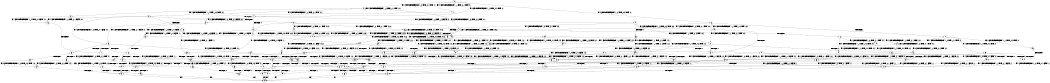 digraph BCG {
size = "7, 10.5";
center = TRUE;
node [shape = circle];
0 [peripheries = 2];
0 -> 1 [label = "EX !0 !ATOMIC_EXCH_BRANCH (1, +1, TRUE, +0, 2, TRUE) !:0:"];
0 -> 2 [label = "EX !1 !ATOMIC_EXCH_BRANCH (1, +0, TRUE, +0, 1, TRUE) !:0:"];
0 -> 3 [label = "EX !2 !ATOMIC_EXCH_BRANCH (1, +0, TRUE, +0, 3, TRUE) !:0:"];
0 -> 4 [label = "EX !0 !ATOMIC_EXCH_BRANCH (1, +1, TRUE, +0, 2, TRUE) !:0:"];
1 -> 5 [label = "TERMINATE !0"];
2 -> 6 [label = "EX !0 !ATOMIC_EXCH_BRANCH (1, +1, TRUE, +0, 2, TRUE) !:0:1:"];
2 -> 7 [label = "EX !2 !ATOMIC_EXCH_BRANCH (1, +0, TRUE, +0, 3, TRUE) !:0:1:"];
2 -> 8 [label = "EX !0 !ATOMIC_EXCH_BRANCH (1, +1, TRUE, +0, 2, TRUE) !:0:1:"];
2 -> 2 [label = "EX !1 !ATOMIC_EXCH_BRANCH (1, +0, TRUE, +0, 1, TRUE) !:0:1:"];
3 -> 9 [label = "EX !0 !ATOMIC_EXCH_BRANCH (1, +1, TRUE, +0, 2, TRUE) !:0:2:"];
3 -> 10 [label = "TERMINATE !2"];
3 -> 7 [label = "EX !1 !ATOMIC_EXCH_BRANCH (1, +0, TRUE, +0, 1, TRUE) !:0:2:"];
3 -> 11 [label = "EX !0 !ATOMIC_EXCH_BRANCH (1, +1, TRUE, +0, 2, TRUE) !:0:2:"];
4 -> 5 [label = "TERMINATE !0"];
4 -> 12 [label = "TERMINATE !0"];
4 -> 13 [label = "EX !1 !ATOMIC_EXCH_BRANCH (1, +0, TRUE, +0, 1, FALSE) !:0:"];
4 -> 14 [label = "EX !2 !ATOMIC_EXCH_BRANCH (1, +0, TRUE, +0, 3, FALSE) !:0:"];
5 -> 15 [label = "EX !1 !ATOMIC_EXCH_BRANCH (1, +0, TRUE, +0, 1, FALSE) !:1:"];
6 -> 16 [label = "EX !1 !ATOMIC_EXCH_BRANCH (1, +0, TRUE, +0, 1, FALSE) !:0:1:"];
7 -> 17 [label = "EX !0 !ATOMIC_EXCH_BRANCH (1, +1, TRUE, +0, 2, TRUE) !:0:1:2:"];
7 -> 18 [label = "TERMINATE !2"];
7 -> 19 [label = "EX !0 !ATOMIC_EXCH_BRANCH (1, +1, TRUE, +0, 2, TRUE) !:0:1:2:"];
7 -> 7 [label = "EX !1 !ATOMIC_EXCH_BRANCH (1, +0, TRUE, +0, 1, TRUE) !:0:1:2:"];
8 -> 16 [label = "EX !1 !ATOMIC_EXCH_BRANCH (1, +0, TRUE, +0, 1, FALSE) !:0:1:"];
8 -> 20 [label = "TERMINATE !0"];
8 -> 21 [label = "EX !2 !ATOMIC_EXCH_BRANCH (1, +0, TRUE, +0, 3, FALSE) !:0:1:"];
8 -> 13 [label = "EX !1 !ATOMIC_EXCH_BRANCH (1, +0, TRUE, +0, 1, FALSE) !:0:1:"];
9 -> 22 [label = "TERMINATE !0"];
10 -> 23 [label = "EX !0 !ATOMIC_EXCH_BRANCH (1, +1, TRUE, +0, 2, TRUE) !:0:"];
10 -> 24 [label = "EX !1 !ATOMIC_EXCH_BRANCH (1, +0, TRUE, +0, 1, TRUE) !:0:"];
10 -> 25 [label = "EX !0 !ATOMIC_EXCH_BRANCH (1, +1, TRUE, +0, 2, TRUE) !:0:"];
11 -> 22 [label = "TERMINATE !0"];
11 -> 26 [label = "TERMINATE !2"];
11 -> 27 [label = "TERMINATE !0"];
11 -> 28 [label = "EX !1 !ATOMIC_EXCH_BRANCH (1, +0, TRUE, +0, 1, FALSE) !:0:2:"];
12 -> 15 [label = "EX !1 !ATOMIC_EXCH_BRANCH (1, +0, TRUE, +0, 1, FALSE) !:1:"];
12 -> 29 [label = "EX !2 !ATOMIC_EXCH_BRANCH (1, +0, TRUE, +0, 3, FALSE) !:1:"];
12 -> 30 [label = "EX !1 !ATOMIC_EXCH_BRANCH (1, +0, TRUE, +0, 1, FALSE) !:1:"];
13 -> 31 [label = "TERMINATE !0"];
13 -> 32 [label = "TERMINATE !1"];
13 -> 33 [label = "TERMINATE !0"];
13 -> 34 [label = "EX !2 !ATOMIC_EXCH_BRANCH (1, +0, TRUE, +0, 3, TRUE) !:0:1:"];
14 -> 9 [label = "EX !2 !ATOMIC_EXCH_BRANCH (1, +1, TRUE, +0, 3, TRUE) !:0:2:"];
14 -> 35 [label = "TERMINATE !0"];
14 -> 36 [label = "EX !1 !ATOMIC_EXCH_BRANCH (1, +0, TRUE, +0, 1, TRUE) !:0:2:"];
14 -> 11 [label = "EX !2 !ATOMIC_EXCH_BRANCH (1, +1, TRUE, +0, 3, TRUE) !:0:2:"];
15 -> 37 [label = "TERMINATE !1"];
16 -> 31 [label = "TERMINATE !0"];
17 -> 38 [label = "EX !1 !ATOMIC_EXCH_BRANCH (1, +0, TRUE, +0, 1, FALSE) !:0:1:2:"];
18 -> 39 [label = "EX !1 !ATOMIC_EXCH_BRANCH (1, +0, TRUE, +0, 1, TRUE) !:0:1:"];
18 -> 40 [label = "EX !0 !ATOMIC_EXCH_BRANCH (1, +1, TRUE, +0, 2, TRUE) !:0:1:"];
18 -> 24 [label = "EX !1 !ATOMIC_EXCH_BRANCH (1, +0, TRUE, +0, 1, TRUE) !:0:1:"];
19 -> 38 [label = "EX !1 !ATOMIC_EXCH_BRANCH (1, +0, TRUE, +0, 1, FALSE) !:0:1:2:"];
19 -> 41 [label = "TERMINATE !2"];
19 -> 42 [label = "TERMINATE !0"];
19 -> 28 [label = "EX !1 !ATOMIC_EXCH_BRANCH (1, +0, TRUE, +0, 1, FALSE) !:0:1:2:"];
20 -> 15 [label = "EX !1 !ATOMIC_EXCH_BRANCH (1, +0, TRUE, +0, 1, FALSE) !:1:"];
20 -> 43 [label = "EX !2 !ATOMIC_EXCH_BRANCH (1, +0, TRUE, +0, 3, FALSE) !:1:"];
20 -> 30 [label = "EX !1 !ATOMIC_EXCH_BRANCH (1, +0, TRUE, +0, 1, FALSE) !:1:"];
21 -> 44 [label = "EX !1 !ATOMIC_EXCH_BRANCH (1, +0, TRUE, +0, 1, TRUE) !:0:1:2:"];
21 -> 45 [label = "TERMINATE !0"];
21 -> 19 [label = "EX !2 !ATOMIC_EXCH_BRANCH (1, +1, TRUE, +0, 3, TRUE) !:0:1:2:"];
21 -> 36 [label = "EX !1 !ATOMIC_EXCH_BRANCH (1, +0, TRUE, +0, 1, TRUE) !:0:1:2:"];
22 -> 46 [label = "EX !1 !ATOMIC_EXCH_BRANCH (1, +0, TRUE, +0, 1, FALSE) !:1:2:"];
23 -> 47 [label = "TERMINATE !0"];
24 -> 48 [label = "EX !0 !ATOMIC_EXCH_BRANCH (1, +1, TRUE, +0, 2, TRUE) !:0:1:"];
24 -> 40 [label = "EX !0 !ATOMIC_EXCH_BRANCH (1, +1, TRUE, +0, 2, TRUE) !:0:1:"];
24 -> 24 [label = "EX !1 !ATOMIC_EXCH_BRANCH (1, +0, TRUE, +0, 1, TRUE) !:0:1:"];
25 -> 47 [label = "TERMINATE !0"];
25 -> 49 [label = "TERMINATE !0"];
25 -> 50 [label = "EX !1 !ATOMIC_EXCH_BRANCH (1, +0, TRUE, +0, 1, FALSE) !:0:"];
26 -> 47 [label = "TERMINATE !0"];
26 -> 49 [label = "TERMINATE !0"];
26 -> 50 [label = "EX !1 !ATOMIC_EXCH_BRANCH (1, +0, TRUE, +0, 1, FALSE) !:0:"];
27 -> 46 [label = "EX !1 !ATOMIC_EXCH_BRANCH (1, +0, TRUE, +0, 1, FALSE) !:1:2:"];
27 -> 51 [label = "TERMINATE !2"];
27 -> 52 [label = "EX !1 !ATOMIC_EXCH_BRANCH (1, +0, TRUE, +0, 1, FALSE) !:1:2:"];
28 -> 53 [label = "TERMINATE !0"];
28 -> 54 [label = "TERMINATE !1"];
28 -> 55 [label = "TERMINATE !2"];
28 -> 56 [label = "TERMINATE !0"];
29 -> 57 [label = "EX !2 !ATOMIC_EXCH_BRANCH (1, +1, TRUE, +0, 3, TRUE) !:1:2:"];
29 -> 58 [label = "EX !1 !ATOMIC_EXCH_BRANCH (1, +0, TRUE, +0, 1, TRUE) !:1:2:"];
29 -> 59 [label = "EX !2 !ATOMIC_EXCH_BRANCH (1, +1, TRUE, +0, 3, TRUE) !:1:2:"];
30 -> 37 [label = "TERMINATE !1"];
30 -> 60 [label = "TERMINATE !1"];
30 -> 61 [label = "EX !2 !ATOMIC_EXCH_BRANCH (1, +0, TRUE, +0, 3, TRUE) !:1:"];
31 -> 37 [label = "TERMINATE !1"];
32 -> 62 [label = "TERMINATE !0"];
32 -> 63 [label = "TERMINATE !0"];
32 -> 64 [label = "EX !2 !ATOMIC_EXCH_BRANCH (1, +0, TRUE, +0, 3, TRUE) !:0:"];
33 -> 37 [label = "TERMINATE !1"];
33 -> 60 [label = "TERMINATE !1"];
33 -> 61 [label = "EX !2 !ATOMIC_EXCH_BRANCH (1, +0, TRUE, +0, 3, TRUE) !:1:"];
34 -> 53 [label = "TERMINATE !0"];
34 -> 54 [label = "TERMINATE !1"];
34 -> 55 [label = "TERMINATE !2"];
34 -> 56 [label = "TERMINATE !0"];
35 -> 57 [label = "EX !2 !ATOMIC_EXCH_BRANCH (1, +1, TRUE, +0, 3, TRUE) !:1:2:"];
35 -> 58 [label = "EX !1 !ATOMIC_EXCH_BRANCH (1, +0, TRUE, +0, 1, TRUE) !:1:2:"];
35 -> 59 [label = "EX !2 !ATOMIC_EXCH_BRANCH (1, +1, TRUE, +0, 3, TRUE) !:1:2:"];
36 -> 17 [label = "EX !2 !ATOMIC_EXCH_BRANCH (1, +1, TRUE, +0, 3, TRUE) !:0:1:2:"];
36 -> 45 [label = "TERMINATE !0"];
36 -> 19 [label = "EX !2 !ATOMIC_EXCH_BRANCH (1, +1, TRUE, +0, 3, TRUE) !:0:1:2:"];
36 -> 36 [label = "EX !1 !ATOMIC_EXCH_BRANCH (1, +0, TRUE, +0, 1, TRUE) !:0:1:2:"];
37 -> 65 [label = "EX !2 !ATOMIC_EXCH_BRANCH (1, +0, TRUE, +0, 3, TRUE) !:2:"];
38 -> 53 [label = "TERMINATE !0"];
39 -> 48 [label = "EX !0 !ATOMIC_EXCH_BRANCH (1, +1, TRUE, +0, 2, TRUE) !:0:1:"];
40 -> 66 [label = "EX !1 !ATOMIC_EXCH_BRANCH (1, +0, TRUE, +0, 1, FALSE) !:0:1:"];
40 -> 67 [label = "TERMINATE !0"];
40 -> 50 [label = "EX !1 !ATOMIC_EXCH_BRANCH (1, +0, TRUE, +0, 1, FALSE) !:0:1:"];
41 -> 66 [label = "EX !1 !ATOMIC_EXCH_BRANCH (1, +0, TRUE, +0, 1, FALSE) !:0:1:"];
41 -> 67 [label = "TERMINATE !0"];
41 -> 50 [label = "EX !1 !ATOMIC_EXCH_BRANCH (1, +0, TRUE, +0, 1, FALSE) !:0:1:"];
42 -> 46 [label = "EX !1 !ATOMIC_EXCH_BRANCH (1, +0, TRUE, +0, 1, FALSE) !:1:2:"];
42 -> 68 [label = "TERMINATE !2"];
42 -> 52 [label = "EX !1 !ATOMIC_EXCH_BRANCH (1, +0, TRUE, +0, 1, FALSE) !:1:2:"];
43 -> 69 [label = "EX !1 !ATOMIC_EXCH_BRANCH (1, +0, TRUE, +0, 1, TRUE) !:1:2:"];
43 -> 70 [label = "EX !2 !ATOMIC_EXCH_BRANCH (1, +1, TRUE, +0, 3, TRUE) !:1:2:"];
43 -> 58 [label = "EX !1 !ATOMIC_EXCH_BRANCH (1, +0, TRUE, +0, 1, TRUE) !:1:2:"];
44 -> 17 [label = "EX !2 !ATOMIC_EXCH_BRANCH (1, +1, TRUE, +0, 3, TRUE) !:0:1:2:"];
45 -> 69 [label = "EX !1 !ATOMIC_EXCH_BRANCH (1, +0, TRUE, +0, 1, TRUE) !:1:2:"];
45 -> 70 [label = "EX !2 !ATOMIC_EXCH_BRANCH (1, +1, TRUE, +0, 3, TRUE) !:1:2:"];
45 -> 58 [label = "EX !1 !ATOMIC_EXCH_BRANCH (1, +0, TRUE, +0, 1, TRUE) !:1:2:"];
46 -> 71 [label = "TERMINATE !2"];
47 -> 72 [label = "EX !1 !ATOMIC_EXCH_BRANCH (1, +0, TRUE, +0, 1, FALSE) !:1:"];
48 -> 66 [label = "EX !1 !ATOMIC_EXCH_BRANCH (1, +0, TRUE, +0, 1, FALSE) !:0:1:"];
49 -> 72 [label = "EX !1 !ATOMIC_EXCH_BRANCH (1, +0, TRUE, +0, 1, FALSE) !:1:"];
49 -> 73 [label = "EX !1 !ATOMIC_EXCH_BRANCH (1, +0, TRUE, +0, 1, FALSE) !:1:"];
50 -> 74 [label = "TERMINATE !0"];
50 -> 75 [label = "TERMINATE !1"];
50 -> 76 [label = "TERMINATE !0"];
51 -> 72 [label = "EX !1 !ATOMIC_EXCH_BRANCH (1, +0, TRUE, +0, 1, FALSE) !:1:"];
51 -> 73 [label = "EX !1 !ATOMIC_EXCH_BRANCH (1, +0, TRUE, +0, 1, FALSE) !:1:"];
52 -> 71 [label = "TERMINATE !2"];
52 -> 77 [label = "TERMINATE !1"];
52 -> 78 [label = "TERMINATE !2"];
53 -> 71 [label = "TERMINATE !2"];
54 -> 79 [label = "TERMINATE !0"];
54 -> 80 [label = "TERMINATE !2"];
54 -> 81 [label = "TERMINATE !0"];
55 -> 74 [label = "TERMINATE !0"];
55 -> 75 [label = "TERMINATE !1"];
55 -> 76 [label = "TERMINATE !0"];
56 -> 71 [label = "TERMINATE !2"];
56 -> 77 [label = "TERMINATE !1"];
56 -> 78 [label = "TERMINATE !2"];
57 -> 46 [label = "EX !1 !ATOMIC_EXCH_BRANCH (1, +0, TRUE, +0, 1, FALSE) !:1:2:"];
58 -> 82 [label = "EX !2 !ATOMIC_EXCH_BRANCH (1, +1, TRUE, +0, 3, TRUE) !:1:2:"];
58 -> 70 [label = "EX !2 !ATOMIC_EXCH_BRANCH (1, +1, TRUE, +0, 3, TRUE) !:1:2:"];
58 -> 58 [label = "EX !1 !ATOMIC_EXCH_BRANCH (1, +0, TRUE, +0, 1, TRUE) !:1:2:"];
59 -> 46 [label = "EX !1 !ATOMIC_EXCH_BRANCH (1, +0, TRUE, +0, 1, FALSE) !:1:2:"];
59 -> 51 [label = "TERMINATE !2"];
59 -> 52 [label = "EX !1 !ATOMIC_EXCH_BRANCH (1, +0, TRUE, +0, 1, FALSE) !:1:2:"];
60 -> 65 [label = "EX !2 !ATOMIC_EXCH_BRANCH (1, +0, TRUE, +0, 3, TRUE) !:2:"];
60 -> 83 [label = "EX !2 !ATOMIC_EXCH_BRANCH (1, +0, TRUE, +0, 3, TRUE) !:2:"];
61 -> 71 [label = "TERMINATE !2"];
61 -> 77 [label = "TERMINATE !1"];
61 -> 78 [label = "TERMINATE !2"];
62 -> 84 [label = "EX !2 !ATOMIC_EXCH_BRANCH (1, +0, TRUE, +0, 3, TRUE) !:1:2:"];
63 -> 84 [label = "EX !2 !ATOMIC_EXCH_BRANCH (1, +0, TRUE, +0, 3, TRUE) !:1:2:"];
63 -> 85 [label = "EX !2 !ATOMIC_EXCH_BRANCH (1, +0, TRUE, +0, 3, TRUE) !:1:2:"];
64 -> 79 [label = "TERMINATE !0"];
64 -> 80 [label = "TERMINATE !2"];
64 -> 81 [label = "TERMINATE !0"];
65 -> 86 [label = "TERMINATE !2"];
66 -> 74 [label = "TERMINATE !0"];
67 -> 72 [label = "EX !1 !ATOMIC_EXCH_BRANCH (1, +0, TRUE, +0, 1, FALSE) !:1:"];
67 -> 73 [label = "EX !1 !ATOMIC_EXCH_BRANCH (1, +0, TRUE, +0, 1, FALSE) !:1:"];
68 -> 72 [label = "EX !1 !ATOMIC_EXCH_BRANCH (1, +0, TRUE, +0, 1, FALSE) !:1:"];
68 -> 73 [label = "EX !1 !ATOMIC_EXCH_BRANCH (1, +0, TRUE, +0, 1, FALSE) !:1:"];
69 -> 82 [label = "EX !2 !ATOMIC_EXCH_BRANCH (1, +1, TRUE, +0, 3, TRUE) !:1:2:"];
70 -> 46 [label = "EX !1 !ATOMIC_EXCH_BRANCH (1, +0, TRUE, +0, 1, FALSE) !:1:2:"];
70 -> 68 [label = "TERMINATE !2"];
70 -> 52 [label = "EX !1 !ATOMIC_EXCH_BRANCH (1, +0, TRUE, +0, 1, FALSE) !:1:2:"];
71 -> 87 [label = "TERMINATE !1"];
72 -> 87 [label = "TERMINATE !1"];
73 -> 87 [label = "TERMINATE !1"];
73 -> 88 [label = "TERMINATE !1"];
74 -> 87 [label = "TERMINATE !1"];
75 -> 89 [label = "TERMINATE !0"];
75 -> 90 [label = "TERMINATE !0"];
76 -> 87 [label = "TERMINATE !1"];
76 -> 88 [label = "TERMINATE !1"];
77 -> 86 [label = "TERMINATE !2"];
77 -> 91 [label = "TERMINATE !2"];
78 -> 87 [label = "TERMINATE !1"];
78 -> 88 [label = "TERMINATE !1"];
79 -> 92 [label = "TERMINATE !2"];
80 -> 89 [label = "TERMINATE !0"];
80 -> 90 [label = "TERMINATE !0"];
81 -> 92 [label = "TERMINATE !2"];
81 -> 93 [label = "TERMINATE !2"];
82 -> 46 [label = "EX !1 !ATOMIC_EXCH_BRANCH (1, +0, TRUE, +0, 1, FALSE) !:1:2:"];
83 -> 86 [label = "TERMINATE !2"];
83 -> 91 [label = "TERMINATE !2"];
84 -> 92 [label = "TERMINATE !2"];
85 -> 92 [label = "TERMINATE !2"];
85 -> 93 [label = "TERMINATE !2"];
86 -> 94 [label = "exit"];
87 -> 94 [label = "exit"];
88 -> 94 [label = "exit"];
89 -> 94 [label = "exit"];
90 -> 94 [label = "exit"];
91 -> 94 [label = "exit"];
92 -> 94 [label = "exit"];
93 -> 94 [label = "exit"];
}
